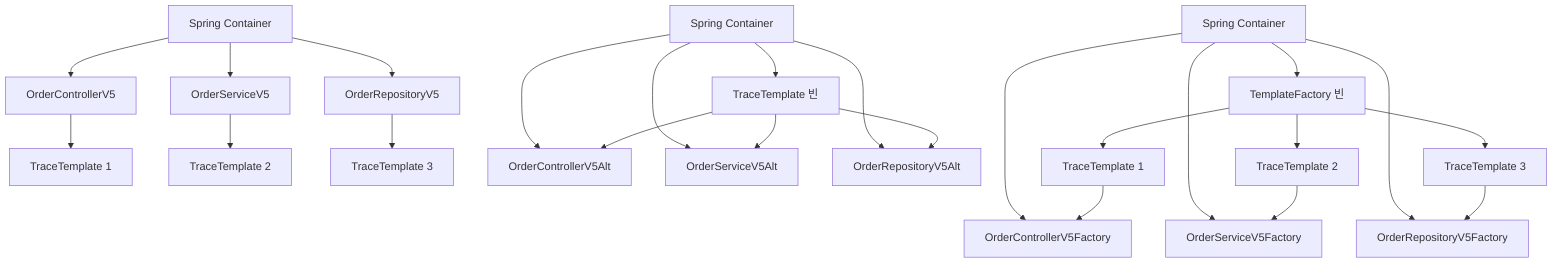 graph TD
    %% 패턴1: 명시적 생성자 초기화
    SC1[Spring Container] --> OC[OrderControllerV5]
    SC1 --> OS[OrderServiceV5]
    SC1 --> OR[OrderRepositoryV5]
    
    OC --> TC[TraceTemplate 1]
    OS --> TS[TraceTemplate 2]
    OR --> TR[TraceTemplate 3]
    
    %% 패턴2: 템플릿 빈 등록
    SC2[Spring Container] --> OC2[OrderControllerV5Alt]
    SC2 --> OS2[OrderServiceV5Alt]
    SC2 --> OR2[OrderRepositoryV5Alt]
    SC2 --> TT[TraceTemplate 빈]
    
    TT --> OC2
    TT --> OS2
    TT --> OR2
    
    %% 패턴3: 템플릿 팩토리
    SC3[Spring Container] --> OC3[OrderControllerV5Factory]
    SC3 --> OS3[OrderServiceV5Factory]
    SC3 --> OR3[OrderRepositoryV5Factory]
    SC3 --> TF[TemplateFactory 빈]
    
    TF --> TC3[TraceTemplate 1]
    TF --> TS3[TraceTemplate 2]
    TF --> TR3[TraceTemplate 3]
    
    TC3 --> OC3
    TS3 --> OS3
    TR3 --> OR3